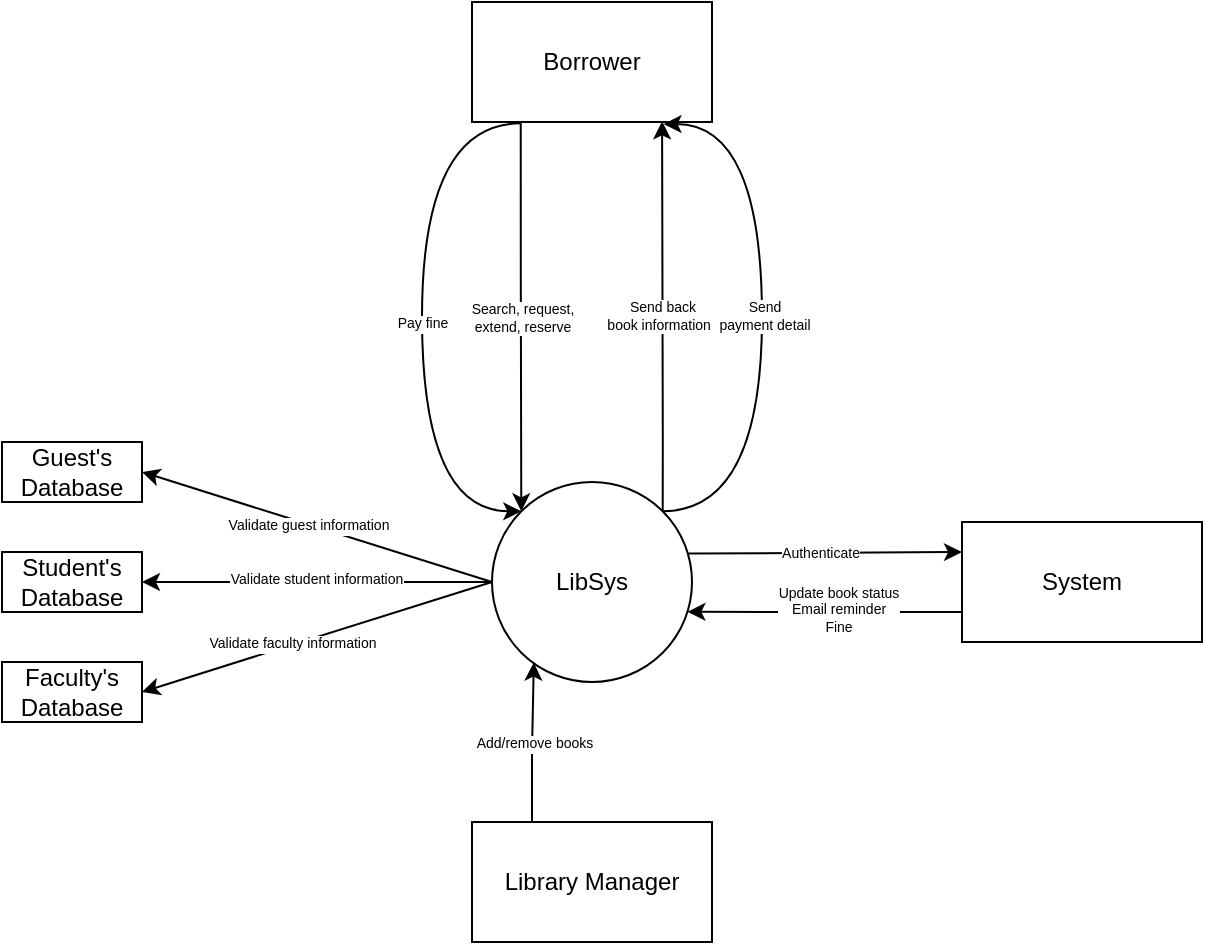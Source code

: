 <mxfile version="24.7.16">
  <diagram name="Page-1" id="CFMCbQsvI2kkK9DWasnY">
    <mxGraphModel dx="1195" dy="615" grid="1" gridSize="10" guides="1" tooltips="1" connect="1" arrows="1" fold="1" page="1" pageScale="1" pageWidth="850" pageHeight="1100" math="0" shadow="0">
      <root>
        <mxCell id="0" />
        <mxCell id="1" parent="0" />
        <mxCell id="OyjHdzlQmHsCcurxc1R6-5" style="edgeStyle=orthogonalEdgeStyle;rounded=0;orthogonalLoop=1;jettySize=auto;html=1;exitX=0.203;exitY=1.006;exitDx=0;exitDy=0;entryX=0;entryY=0;entryDx=0;entryDy=0;exitPerimeter=0;" parent="1" source="OyjHdzlQmHsCcurxc1R6-2" target="OyjHdzlQmHsCcurxc1R6-1" edge="1">
          <mxGeometry relative="1" as="geometry">
            <mxPoint x="360.36" y="220" as="sourcePoint" />
            <mxPoint x="355.005" y="334.645" as="targetPoint" />
            <Array as="points">
              <mxPoint x="379" y="220" />
            </Array>
          </mxGeometry>
        </mxCell>
        <mxCell id="OyjHdzlQmHsCcurxc1R6-6" value="&lt;div style=&quot;font-size: 7px;&quot;&gt;Search, request, &lt;br&gt;extend, reserve&lt;/div&gt;" style="edgeLabel;html=1;align=center;verticalAlign=middle;resizable=0;points=[];" parent="OyjHdzlQmHsCcurxc1R6-5" vertex="1" connectable="0">
          <mxGeometry relative="1" as="geometry">
            <mxPoint as="offset" />
          </mxGeometry>
        </mxCell>
        <mxCell id="SwQY4FijEqjxK7WzBjNQ-2" style="edgeStyle=orthogonalEdgeStyle;rounded=0;orthogonalLoop=1;jettySize=auto;html=1;exitX=0.982;exitY=0.358;exitDx=0;exitDy=0;entryX=0;entryY=0.25;entryDx=0;entryDy=0;exitPerimeter=0;" parent="1" source="OyjHdzlQmHsCcurxc1R6-1" target="OyjHdzlQmHsCcurxc1R6-16" edge="1">
          <mxGeometry relative="1" as="geometry">
            <Array as="points">
              <mxPoint x="465" y="356" />
            </Array>
          </mxGeometry>
        </mxCell>
        <mxCell id="SwQY4FijEqjxK7WzBjNQ-4" value="Authenticate" style="edgeLabel;html=1;align=center;verticalAlign=middle;resizable=0;points=[];fontSize=7;" parent="SwQY4FijEqjxK7WzBjNQ-2" vertex="1" connectable="0">
          <mxGeometry x="-0.043" relative="1" as="geometry">
            <mxPoint as="offset" />
          </mxGeometry>
        </mxCell>
        <mxCell id="5KCe0Mzcngsaxb6O9eFy-5" style="rounded=0;orthogonalLoop=1;jettySize=auto;html=1;exitX=0;exitY=0.5;exitDx=0;exitDy=0;entryX=1;entryY=0.5;entryDx=0;entryDy=0;" edge="1" parent="1" source="OyjHdzlQmHsCcurxc1R6-1" target="5KCe0Mzcngsaxb6O9eFy-4">
          <mxGeometry relative="1" as="geometry" />
        </mxCell>
        <mxCell id="5KCe0Mzcngsaxb6O9eFy-6" value="Validate guest information" style="edgeLabel;html=1;align=center;verticalAlign=middle;resizable=0;points=[];fontSize=7;" vertex="1" connectable="0" parent="5KCe0Mzcngsaxb6O9eFy-5">
          <mxGeometry x="0.046" y="1" relative="1" as="geometry">
            <mxPoint as="offset" />
          </mxGeometry>
        </mxCell>
        <mxCell id="5KCe0Mzcngsaxb6O9eFy-9" style="edgeStyle=orthogonalEdgeStyle;rounded=0;orthogonalLoop=1;jettySize=auto;html=1;exitX=0;exitY=0.5;exitDx=0;exitDy=0;entryX=1;entryY=0.5;entryDx=0;entryDy=0;" edge="1" parent="1" source="OyjHdzlQmHsCcurxc1R6-1" target="5KCe0Mzcngsaxb6O9eFy-8">
          <mxGeometry relative="1" as="geometry" />
        </mxCell>
        <mxCell id="5KCe0Mzcngsaxb6O9eFy-10" value="Validate student information" style="edgeLabel;html=1;align=center;verticalAlign=middle;resizable=0;points=[];fontSize=7;" vertex="1" connectable="0" parent="5KCe0Mzcngsaxb6O9eFy-9">
          <mxGeometry x="0.013" y="-1" relative="1" as="geometry">
            <mxPoint as="offset" />
          </mxGeometry>
        </mxCell>
        <mxCell id="5KCe0Mzcngsaxb6O9eFy-12" style="rounded=0;orthogonalLoop=1;jettySize=auto;html=1;exitX=0;exitY=0.5;exitDx=0;exitDy=0;entryX=1;entryY=0.5;entryDx=0;entryDy=0;" edge="1" parent="1" source="OyjHdzlQmHsCcurxc1R6-1" target="5KCe0Mzcngsaxb6O9eFy-11">
          <mxGeometry relative="1" as="geometry" />
        </mxCell>
        <mxCell id="5KCe0Mzcngsaxb6O9eFy-13" value="Validate faculty information" style="edgeLabel;html=1;align=center;verticalAlign=middle;resizable=0;points=[];fontSize=7;" vertex="1" connectable="0" parent="5KCe0Mzcngsaxb6O9eFy-12">
          <mxGeometry x="0.142" y="-1" relative="1" as="geometry">
            <mxPoint as="offset" />
          </mxGeometry>
        </mxCell>
        <mxCell id="OyjHdzlQmHsCcurxc1R6-1" value="LibSys" style="ellipse;whiteSpace=wrap;html=1;" parent="1" vertex="1">
          <mxGeometry x="365" y="320" width="100" height="100" as="geometry" />
        </mxCell>
        <mxCell id="OyjHdzlQmHsCcurxc1R6-12" style="edgeStyle=orthogonalEdgeStyle;rounded=0;orthogonalLoop=1;jettySize=auto;html=1;exitX=0.203;exitY=1.011;exitDx=0;exitDy=0;entryX=0;entryY=0;entryDx=0;entryDy=0;curved=1;exitPerimeter=0;" parent="1" source="OyjHdzlQmHsCcurxc1R6-2" target="OyjHdzlQmHsCcurxc1R6-1" edge="1">
          <mxGeometry relative="1" as="geometry">
            <Array as="points">
              <mxPoint x="330" y="141" />
              <mxPoint x="330" y="335" />
            </Array>
          </mxGeometry>
        </mxCell>
        <mxCell id="OyjHdzlQmHsCcurxc1R6-13" value="Pay fine" style="edgeLabel;html=1;align=center;verticalAlign=middle;resizable=0;points=[];fontSize=7;" parent="OyjHdzlQmHsCcurxc1R6-12" vertex="1" connectable="0">
          <mxGeometry x="0.019" relative="1" as="geometry">
            <mxPoint as="offset" />
          </mxGeometry>
        </mxCell>
        <mxCell id="OyjHdzlQmHsCcurxc1R6-2" value="Borrower" style="rounded=0;whiteSpace=wrap;html=1;" parent="1" vertex="1">
          <mxGeometry x="355" y="80" width="120" height="60" as="geometry" />
        </mxCell>
        <mxCell id="OyjHdzlQmHsCcurxc1R6-9" style="edgeStyle=orthogonalEdgeStyle;rounded=0;orthogonalLoop=1;jettySize=auto;html=1;exitX=1;exitY=0;exitDx=0;exitDy=0;entryX=0.792;entryY=0.994;entryDx=0;entryDy=0;entryPerimeter=0;" parent="1" source="OyjHdzlQmHsCcurxc1R6-1" target="OyjHdzlQmHsCcurxc1R6-2" edge="1">
          <mxGeometry relative="1" as="geometry">
            <mxPoint x="450" y="230" as="targetPoint" />
            <Array as="points">
              <mxPoint x="450" y="300" />
              <mxPoint x="450" y="300" />
            </Array>
          </mxGeometry>
        </mxCell>
        <mxCell id="OyjHdzlQmHsCcurxc1R6-11" value="&lt;font style=&quot;font-size: 7px;&quot;&gt;Send back &lt;br style=&quot;font-size: 7px;&quot;&gt;book information&amp;nbsp;&amp;nbsp;&lt;/font&gt;" style="edgeLabel;html=1;align=center;verticalAlign=middle;resizable=0;points=[];fontSize=7;" parent="OyjHdzlQmHsCcurxc1R6-9" vertex="1" connectable="0">
          <mxGeometry y="1" relative="1" as="geometry">
            <mxPoint as="offset" />
          </mxGeometry>
        </mxCell>
        <mxCell id="OyjHdzlQmHsCcurxc1R6-14" style="edgeStyle=orthogonalEdgeStyle;rounded=0;orthogonalLoop=1;jettySize=auto;html=1;exitX=1;exitY=0;exitDx=0;exitDy=0;entryX=0.798;entryY=1.017;entryDx=0;entryDy=0;entryPerimeter=0;curved=1;" parent="1" source="OyjHdzlQmHsCcurxc1R6-1" target="OyjHdzlQmHsCcurxc1R6-2" edge="1">
          <mxGeometry relative="1" as="geometry">
            <Array as="points">
              <mxPoint x="500" y="335" />
              <mxPoint x="500" y="141" />
            </Array>
          </mxGeometry>
        </mxCell>
        <mxCell id="OyjHdzlQmHsCcurxc1R6-15" value="&lt;font style=&quot;font-size: 7px;&quot;&gt;Send &lt;br style=&quot;font-size: 7px;&quot;&gt;payment detail&lt;/font&gt;" style="edgeLabel;html=1;align=center;verticalAlign=middle;resizable=0;points=[];fontSize=7;" parent="OyjHdzlQmHsCcurxc1R6-14" vertex="1" connectable="0">
          <mxGeometry x="0.006" y="-1" relative="1" as="geometry">
            <mxPoint as="offset" />
          </mxGeometry>
        </mxCell>
        <mxCell id="OyjHdzlQmHsCcurxc1R6-16" value="System" style="rounded=0;whiteSpace=wrap;html=1;" parent="1" vertex="1">
          <mxGeometry x="600" y="340" width="120" height="60" as="geometry" />
        </mxCell>
        <mxCell id="SwQY4FijEqjxK7WzBjNQ-1" style="edgeStyle=orthogonalEdgeStyle;rounded=0;orthogonalLoop=1;jettySize=auto;html=1;exitX=0;exitY=0.75;exitDx=0;exitDy=0;entryX=0.977;entryY=0.649;entryDx=0;entryDy=0;entryPerimeter=0;" parent="1" source="OyjHdzlQmHsCcurxc1R6-16" target="OyjHdzlQmHsCcurxc1R6-1" edge="1">
          <mxGeometry relative="1" as="geometry" />
        </mxCell>
        <mxCell id="SwQY4FijEqjxK7WzBjNQ-3" value="Update book status&lt;br style=&quot;font-size: 7px;&quot;&gt;Email reminder&lt;br&gt;Fine" style="edgeLabel;html=1;align=center;verticalAlign=middle;resizable=0;points=[];fontSize=7;" parent="SwQY4FijEqjxK7WzBjNQ-1" vertex="1" connectable="0">
          <mxGeometry x="-0.073" y="-1" relative="1" as="geometry">
            <mxPoint x="1" as="offset" />
          </mxGeometry>
        </mxCell>
        <mxCell id="5KCe0Mzcngsaxb6O9eFy-2" value="Library Manager" style="rounded=0;whiteSpace=wrap;html=1;" vertex="1" parent="1">
          <mxGeometry x="355" y="490" width="120" height="60" as="geometry" />
        </mxCell>
        <mxCell id="5KCe0Mzcngsaxb6O9eFy-4" value="Guest&#39;s Database" style="rounded=0;whiteSpace=wrap;html=1;" vertex="1" parent="1">
          <mxGeometry x="120" y="300" width="70" height="30" as="geometry" />
        </mxCell>
        <mxCell id="5KCe0Mzcngsaxb6O9eFy-8" value="Student&#39;s Database" style="rounded=0;whiteSpace=wrap;html=1;" vertex="1" parent="1">
          <mxGeometry x="120" y="355" width="70" height="30" as="geometry" />
        </mxCell>
        <mxCell id="5KCe0Mzcngsaxb6O9eFy-11" value="Faculty&#39;s Database" style="rounded=0;whiteSpace=wrap;html=1;" vertex="1" parent="1">
          <mxGeometry x="120" y="410" width="70" height="30" as="geometry" />
        </mxCell>
        <mxCell id="5KCe0Mzcngsaxb6O9eFy-15" style="edgeStyle=orthogonalEdgeStyle;rounded=0;orthogonalLoop=1;jettySize=auto;html=1;exitX=0.25;exitY=0;exitDx=0;exitDy=0;entryX=0.209;entryY=0.903;entryDx=0;entryDy=0;entryPerimeter=0;" edge="1" parent="1" source="5KCe0Mzcngsaxb6O9eFy-2" target="OyjHdzlQmHsCcurxc1R6-1">
          <mxGeometry relative="1" as="geometry">
            <Array as="points" />
          </mxGeometry>
        </mxCell>
        <mxCell id="5KCe0Mzcngsaxb6O9eFy-16" value="Add/remove books" style="edgeLabel;html=1;align=center;verticalAlign=middle;resizable=0;points=[];fontSize=7;" vertex="1" connectable="0" parent="5KCe0Mzcngsaxb6O9eFy-15">
          <mxGeometry x="-0.002" relative="1" as="geometry">
            <mxPoint as="offset" />
          </mxGeometry>
        </mxCell>
      </root>
    </mxGraphModel>
  </diagram>
</mxfile>

